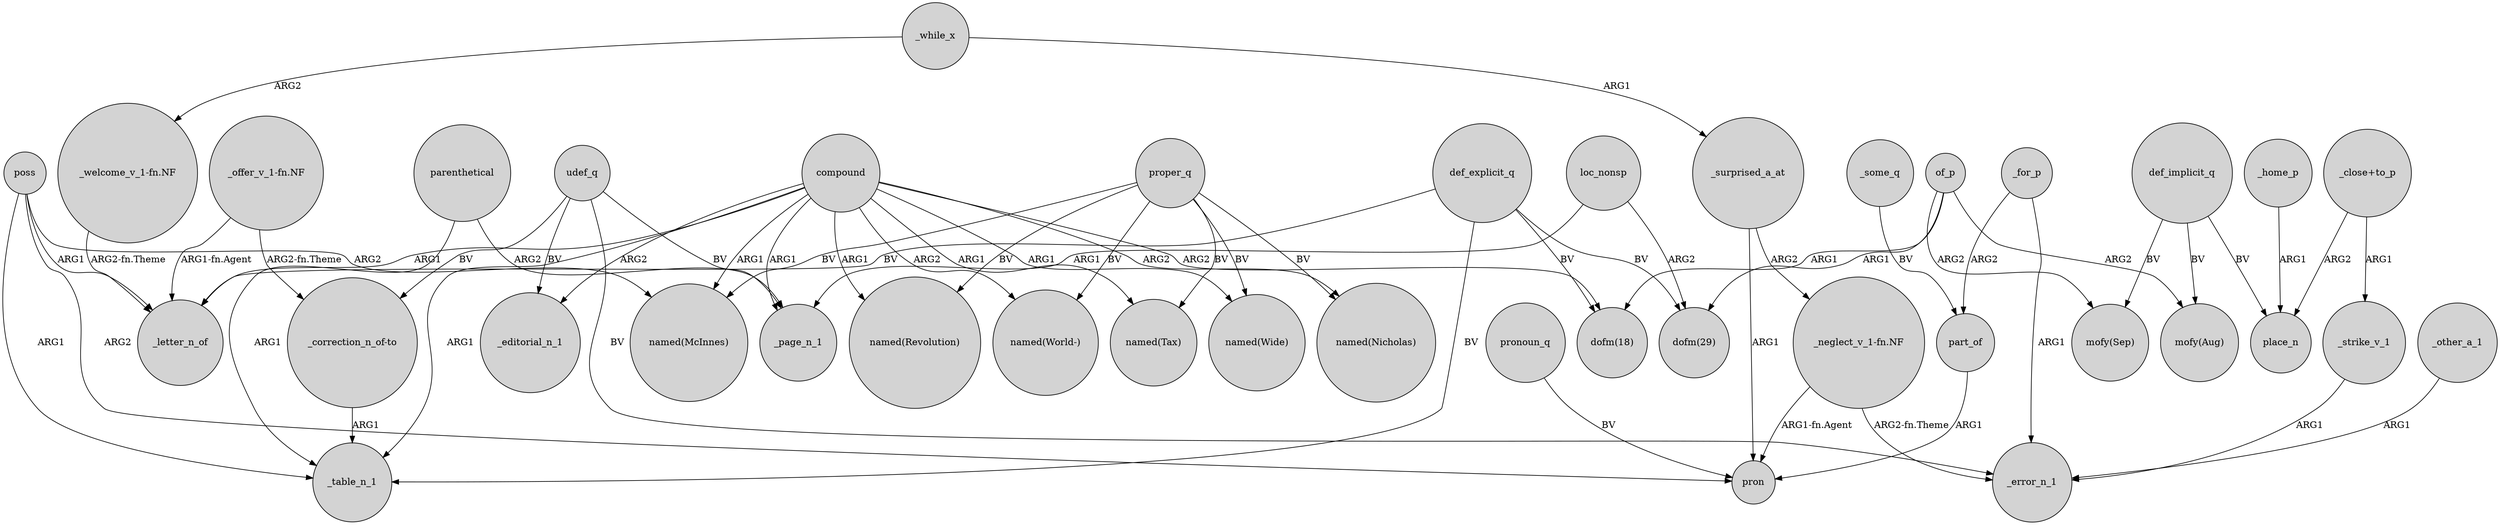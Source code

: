 digraph {
	node [shape=circle style=filled]
	compound -> _page_n_1 [label=ARG1]
	of_p -> "dofm(29)" [label=ARG1]
	part_of -> pron [label=ARG1]
	poss -> "named(McInnes)" [label=ARG2]
	udef_q -> _editorial_n_1 [label=BV]
	compound -> "named(Nicholas)" [label=ARG2]
	_while_x -> _surprised_a_at [label=ARG1]
	poss -> pron [label=ARG2]
	compound -> "dofm(18)" [label=ARG2]
	compound -> "named(Revolution)" [label=ARG1]
	_surprised_a_at -> "_neglect_v_1-fn.NF" [label=ARG2]
	poss -> _letter_n_of [label=ARG1]
	parenthetical -> _table_n_1 [label=ARG1]
	compound -> _letter_n_of [label=ARG1]
	"_offer_v_1-fn.NF" -> _letter_n_of [label="ARG1-fn.Agent"]
	of_p -> "dofm(18)" [label=ARG1]
	poss -> _table_n_1 [label=ARG1]
	compound -> _editorial_n_1 [label=ARG2]
	compound -> "named(Tax)" [label=ARG1]
	"_close+to_p" -> place_n [label=ARG2]
	loc_nonsp -> "dofm(29)" [label=ARG2]
	def_implicit_q -> place_n [label=BV]
	def_explicit_q -> "dofm(29)" [label=BV]
	of_p -> "mofy(Sep)" [label=ARG2]
	"_offer_v_1-fn.NF" -> "_correction_n_of-to" [label="ARG2-fn.Theme"]
	udef_q -> "_correction_n_of-to" [label=BV]
	def_implicit_q -> "mofy(Aug)" [label=BV]
	def_explicit_q -> "dofm(18)" [label=BV]
	compound -> "named(McInnes)" [label=ARG1]
	loc_nonsp -> _page_n_1 [label=ARG1]
	_some_q -> part_of [label=BV]
	_for_p -> part_of [label=ARG2]
	pronoun_q -> pron [label=BV]
	proper_q -> "named(Tax)" [label=BV]
	"_welcome_v_1-fn.NF" -> _letter_n_of [label="ARG2-fn.Theme"]
	compound -> "named(World-)" [label=ARG2]
	proper_q -> "named(McInnes)" [label=BV]
	def_explicit_q -> _table_n_1 [label=BV]
	proper_q -> "named(Revolution)" [label=BV]
	def_implicit_q -> "mofy(Sep)" [label=BV]
	_for_p -> _error_n_1 [label=ARG1]
	def_explicit_q -> _letter_n_of [label=BV]
	"_neglect_v_1-fn.NF" -> pron [label="ARG1-fn.Agent"]
	_surprised_a_at -> pron [label=ARG1]
	proper_q -> "named(Nicholas)" [label=BV]
	"_close+to_p" -> _strike_v_1 [label=ARG1]
	"_neglect_v_1-fn.NF" -> _error_n_1 [label="ARG2-fn.Theme"]
	of_p -> "mofy(Aug)" [label=ARG2]
	"_correction_n_of-to" -> _table_n_1 [label=ARG1]
	_while_x -> "_welcome_v_1-fn.NF" [label=ARG2]
	compound -> _table_n_1 [label=ARG1]
	proper_q -> "named(Wide)" [label=BV]
	proper_q -> "named(World-)" [label=BV]
	_other_a_1 -> _error_n_1 [label=ARG1]
	parenthetical -> _page_n_1 [label=ARG2]
	udef_q -> _error_n_1 [label=BV]
	_strike_v_1 -> _error_n_1 [label=ARG1]
	udef_q -> _page_n_1 [label=BV]
	compound -> "named(Wide)" [label=ARG1]
	_home_p -> place_n [label=ARG1]
}
